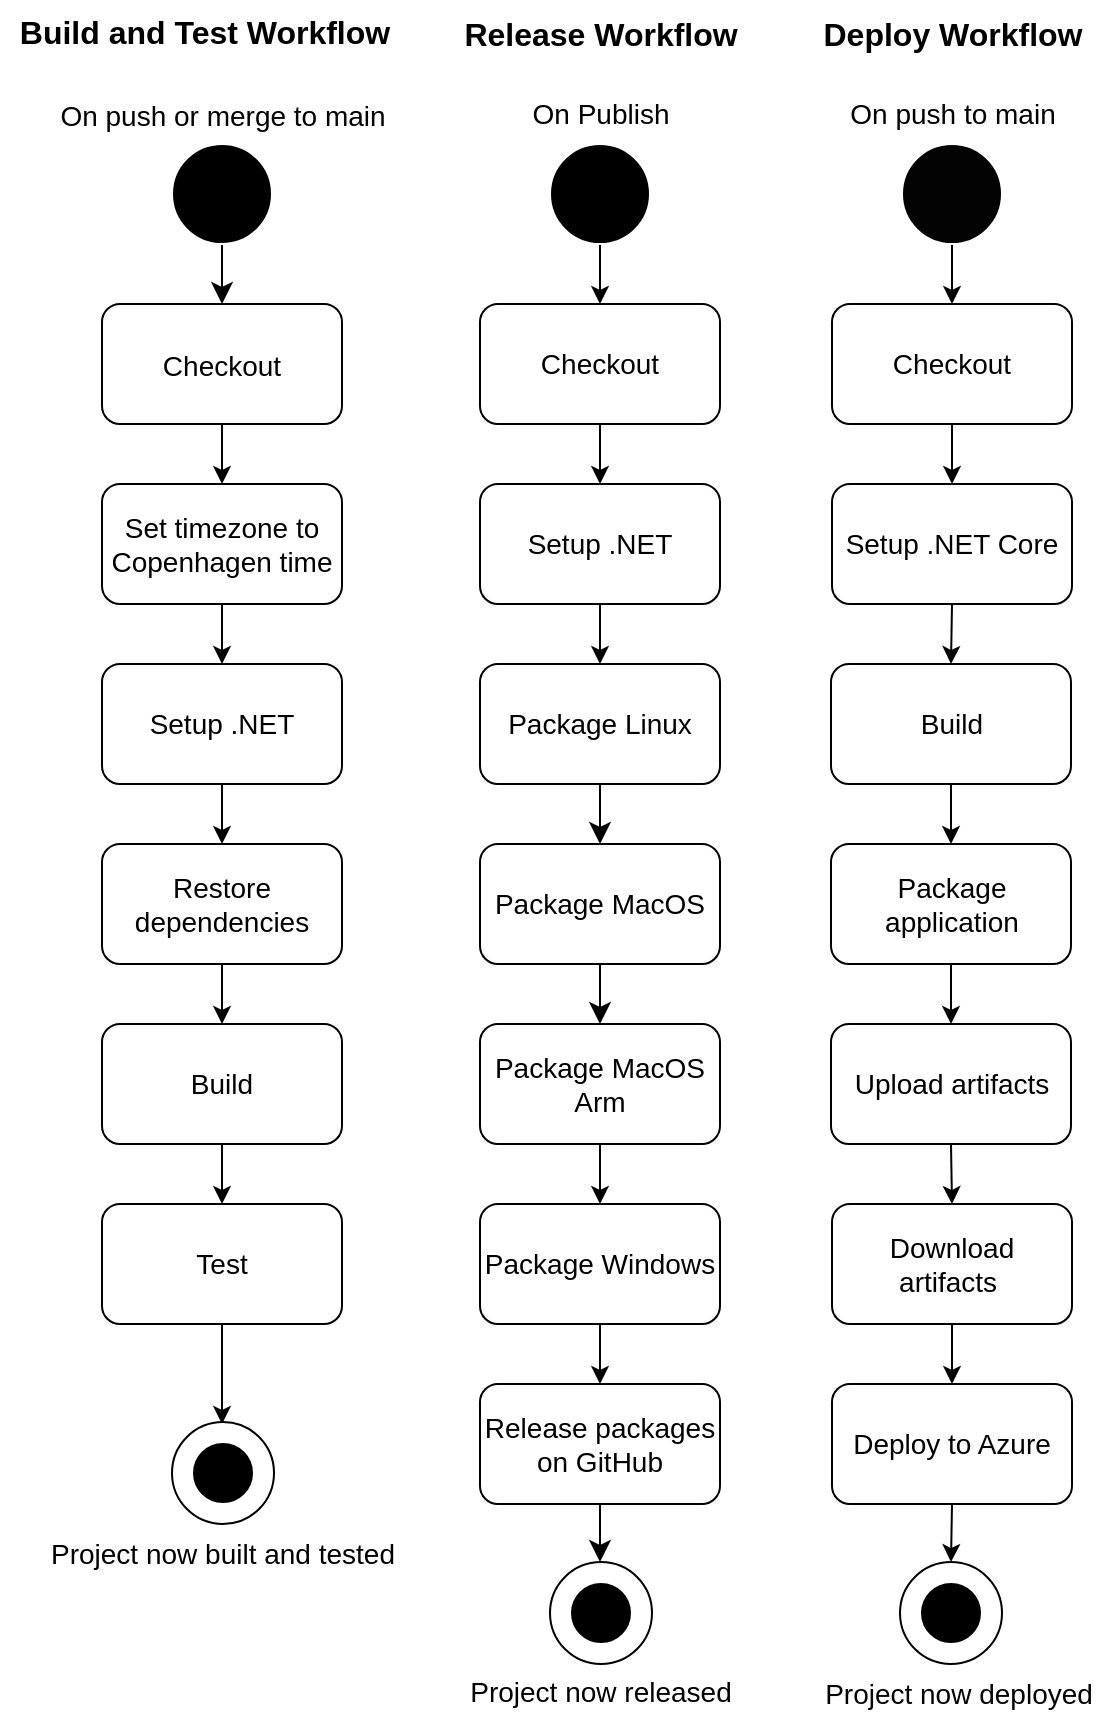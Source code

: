 <mxfile version="22.1.11" type="device">
  <diagram name="Page-1" id="1We8LXtxVTbrfOdKRrKp">
    <mxGraphModel dx="3585" dy="1950" grid="1" gridSize="10" guides="1" tooltips="1" connect="1" arrows="1" fold="1" page="1" pageScale="1" pageWidth="850" pageHeight="1100" background="none" math="0" shadow="0">
      <root>
        <mxCell id="0" />
        <mxCell id="1" parent="0" />
        <mxCell id="9VNsDLRpWDY7XI8XTGZ6-4" style="edgeStyle=orthogonalEdgeStyle;rounded=0;orthogonalLoop=1;jettySize=auto;html=1;exitX=0.5;exitY=1;exitDx=0;exitDy=0;entryX=0.5;entryY=0;entryDx=0;entryDy=0;strokeColor=#000000;" parent="1" source="9VNsDLRpWDY7XI8XTGZ6-1" target="9VNsDLRpWDY7XI8XTGZ6-3" edge="1">
          <mxGeometry relative="1" as="geometry" />
        </mxCell>
        <mxCell id="9VNsDLRpWDY7XI8XTGZ6-1" value="" style="ellipse;whiteSpace=wrap;html=1;aspect=fixed;strokeColor=#FFFFFF;fillColor=#000000;" parent="1" vertex="1">
          <mxGeometry x="485" y="130" width="50" height="50" as="geometry" />
        </mxCell>
        <mxCell id="9VNsDLRpWDY7XI8XTGZ6-7" style="edgeStyle=orthogonalEdgeStyle;rounded=0;orthogonalLoop=1;jettySize=auto;html=1;exitX=0.5;exitY=1;exitDx=0;exitDy=0;entryX=0.5;entryY=0;entryDx=0;entryDy=0;strokeColor=#FFFFFF;" parent="1" source="9VNsDLRpWDY7XI8XTGZ6-3" target="9VNsDLRpWDY7XI8XTGZ6-5" edge="1">
          <mxGeometry relative="1" as="geometry" />
        </mxCell>
        <mxCell id="9VNsDLRpWDY7XI8XTGZ6-3" value="&lt;font style=&quot;font-size: 14px;&quot;&gt;Checkout&lt;/font&gt;" style="rounded=1;whiteSpace=wrap;html=1;fillColor=#FFFFFF;strokeColor=#000000;" parent="1" vertex="1">
          <mxGeometry x="450" y="210" width="120" height="60" as="geometry" />
        </mxCell>
        <mxCell id="9VNsDLRpWDY7XI8XTGZ6-9" style="edgeStyle=orthogonalEdgeStyle;rounded=0;orthogonalLoop=1;jettySize=auto;html=1;exitX=0.5;exitY=1;exitDx=0;exitDy=0;strokeColor=#030303;" parent="1" source="9VNsDLRpWDY7XI8XTGZ6-5" edge="1">
          <mxGeometry relative="1" as="geometry">
            <mxPoint x="510" y="390" as="targetPoint" />
            <Array as="points">
              <mxPoint x="510" y="380" />
              <mxPoint x="510" y="380" />
            </Array>
          </mxGeometry>
        </mxCell>
        <mxCell id="URFNs4tsNOO0qyosWPud-2" value="" style="edgeStyle=orthogonalEdgeStyle;rounded=0;orthogonalLoop=1;jettySize=auto;html=1;endArrow=none;endFill=0;startArrow=classic;startFill=1;" parent="1" source="9VNsDLRpWDY7XI8XTGZ6-5" target="9VNsDLRpWDY7XI8XTGZ6-3" edge="1">
          <mxGeometry relative="1" as="geometry" />
        </mxCell>
        <mxCell id="9VNsDLRpWDY7XI8XTGZ6-5" value="&lt;font style=&quot;font-size: 14px;&quot;&gt;Setup .NET&lt;br&gt;&lt;/font&gt;" style="rounded=1;whiteSpace=wrap;html=1;fillColor=#FFFFFF;strokeColor=#000000;" parent="1" vertex="1">
          <mxGeometry x="450" y="300" width="120" height="60" as="geometry" />
        </mxCell>
        <mxCell id="9VNsDLRpWDY7XI8XTGZ6-6" value="&lt;span style=&quot;font-size: 14px;&quot;&gt;On Publish&lt;/span&gt;" style="text;html=1;align=center;verticalAlign=middle;resizable=0;points=[];autosize=1;strokeColor=none;fillColor=none;" parent="1" vertex="1">
          <mxGeometry x="465" y="100" width="90" height="30" as="geometry" />
        </mxCell>
        <mxCell id="9VNsDLRpWDY7XI8XTGZ6-11" style="edgeStyle=orthogonalEdgeStyle;rounded=0;orthogonalLoop=1;jettySize=auto;html=1;exitX=0.5;exitY=1;exitDx=0;exitDy=0;entryX=0.5;entryY=0;entryDx=0;entryDy=0;strokeColor=#030303;" parent="1" source="9VNsDLRpWDY7XI8XTGZ6-8" target="9VNsDLRpWDY7XI8XTGZ6-10" edge="1">
          <mxGeometry relative="1" as="geometry" />
        </mxCell>
        <mxCell id="9VNsDLRpWDY7XI8XTGZ6-8" value="&lt;font style=&quot;font-size: 14px;&quot;&gt;Package MacOS Arm&lt;br&gt;&lt;/font&gt;" style="rounded=1;whiteSpace=wrap;html=1;fillColor=#FFFFFF;strokeColor=#000000;" parent="1" vertex="1">
          <mxGeometry x="450" y="570" width="120" height="60" as="geometry" />
        </mxCell>
        <mxCell id="9VNsDLRpWDY7XI8XTGZ6-15" style="edgeStyle=orthogonalEdgeStyle;rounded=0;orthogonalLoop=1;jettySize=auto;html=1;exitX=0.5;exitY=1;exitDx=0;exitDy=0;entryX=0.5;entryY=0;entryDx=0;entryDy=0;strokeColor=#030303;" parent="1" source="9VNsDLRpWDY7XI8XTGZ6-10" target="b5msubpQONi49HggXn7n-6" edge="1">
          <mxGeometry relative="1" as="geometry" />
        </mxCell>
        <mxCell id="9VNsDLRpWDY7XI8XTGZ6-10" value="&lt;font style=&quot;font-size: 14px;&quot;&gt;Package Windows&lt;/font&gt;" style="rounded=1;whiteSpace=wrap;html=1;fillColor=#FFFFFF;strokeColor=#000000;" parent="1" vertex="1">
          <mxGeometry x="450" y="660" width="120" height="60" as="geometry" />
        </mxCell>
        <mxCell id="9VNsDLRpWDY7XI8XTGZ6-16" value="&lt;font style=&quot;font-size: 14px;&quot;&gt;Project now released&lt;/font&gt;" style="text;html=1;align=center;verticalAlign=middle;resizable=0;points=[];autosize=1;strokeColor=none;fillColor=none;" parent="1" vertex="1">
          <mxGeometry x="430" y="889" width="160" height="30" as="geometry" />
        </mxCell>
        <mxCell id="URFNs4tsNOO0qyosWPud-1" value="&lt;b&gt;&lt;font style=&quot;font-size: 16px;&quot;&gt;Release Workflow&lt;/font&gt;&lt;/b&gt;" style="text;html=1;align=center;verticalAlign=middle;resizable=0;points=[];autosize=1;strokeColor=none;fillColor=none;" parent="1" vertex="1">
          <mxGeometry x="430" y="60" width="160" height="30" as="geometry" />
        </mxCell>
        <mxCell id="9VNsDLRpWDY7XI8XTGZ6-17" style="edgeStyle=orthogonalEdgeStyle;rounded=0;orthogonalLoop=1;jettySize=auto;html=1;exitX=0.5;exitY=1;exitDx=0;exitDy=0;entryX=0.5;entryY=0;entryDx=0;entryDy=0;" parent="1" source="9VNsDLRpWDY7XI8XTGZ6-18" target="9VNsDLRpWDY7XI8XTGZ6-22" edge="1">
          <mxGeometry relative="1" as="geometry" />
        </mxCell>
        <mxCell id="9VNsDLRpWDY7XI8XTGZ6-18" value="" style="ellipse;whiteSpace=wrap;html=1;aspect=fixed;fillColor=#030303;strokeColor=#FFFFFF;" parent="1" vertex="1">
          <mxGeometry x="661" y="130" width="50" height="50" as="geometry" />
        </mxCell>
        <mxCell id="9VNsDLRpWDY7XI8XTGZ6-19" value="&lt;font style=&quot;font-size: 16px;&quot;&gt;&lt;b&gt;Deploy Workflow&lt;/b&gt;&lt;/font&gt;" style="text;html=1;align=center;verticalAlign=middle;resizable=0;points=[];autosize=1;strokeColor=none;fillColor=none;" parent="1" vertex="1">
          <mxGeometry x="612" y="59" width="148" height="31" as="geometry" />
        </mxCell>
        <mxCell id="9VNsDLRpWDY7XI8XTGZ6-20" value="&lt;font style=&quot;font-size: 14px;&quot;&gt;On push to main&lt;/font&gt;" style="text;html=1;align=center;verticalAlign=middle;resizable=0;points=[];autosize=1;strokeColor=none;fillColor=none;" parent="1" vertex="1">
          <mxGeometry x="621" y="100" width="130" height="30" as="geometry" />
        </mxCell>
        <mxCell id="9VNsDLRpWDY7XI8XTGZ6-21" style="edgeStyle=orthogonalEdgeStyle;rounded=0;orthogonalLoop=1;jettySize=auto;html=1;exitX=0.5;exitY=1;exitDx=0;exitDy=0;entryX=0.5;entryY=0;entryDx=0;entryDy=0;" parent="1" source="9VNsDLRpWDY7XI8XTGZ6-22" target="9VNsDLRpWDY7XI8XTGZ6-24" edge="1">
          <mxGeometry relative="1" as="geometry" />
        </mxCell>
        <mxCell id="9VNsDLRpWDY7XI8XTGZ6-22" value="&lt;font style=&quot;font-size: 14px;&quot;&gt;Checkout&lt;/font&gt;" style="rounded=1;whiteSpace=wrap;html=1;fillColor=#FFFFFF;strokeColor=#000000;fontColor=#000000;" parent="1" vertex="1">
          <mxGeometry x="626" y="210" width="120" height="60" as="geometry" />
        </mxCell>
        <mxCell id="b5msubpQONi49HggXn7n-17" style="edgeStyle=orthogonalEdgeStyle;rounded=0;orthogonalLoop=1;jettySize=auto;html=1;exitX=0.5;exitY=1;exitDx=0;exitDy=0;entryX=0.5;entryY=0;entryDx=0;entryDy=0;" parent="1" source="9VNsDLRpWDY7XI8XTGZ6-24" target="9VNsDLRpWDY7XI8XTGZ6-26" edge="1">
          <mxGeometry relative="1" as="geometry" />
        </mxCell>
        <mxCell id="9VNsDLRpWDY7XI8XTGZ6-24" value="&lt;font style=&quot;font-size: 14px;&quot;&gt;Setup .NET Core&lt;br&gt;&lt;/font&gt;" style="rounded=1;whiteSpace=wrap;html=1;fillColor=#FFFFFF;strokeColor=#000000;fontColor=#000000;" parent="1" vertex="1">
          <mxGeometry x="626" y="300" width="120" height="60" as="geometry" />
        </mxCell>
        <mxCell id="b5msubpQONi49HggXn7n-16" style="edgeStyle=orthogonalEdgeStyle;rounded=0;orthogonalLoop=1;jettySize=auto;html=1;exitX=0.5;exitY=1;exitDx=0;exitDy=0;" parent="1" source="9VNsDLRpWDY7XI8XTGZ6-26" target="b5msubpQONi49HggXn7n-8" edge="1">
          <mxGeometry relative="1" as="geometry" />
        </mxCell>
        <mxCell id="9VNsDLRpWDY7XI8XTGZ6-26" value="&lt;font color=&quot;#000000&quot; style=&quot;font-size: 14px;&quot;&gt;Build&lt;br&gt;&lt;/font&gt;" style="rounded=1;whiteSpace=wrap;html=1;fillColor=#FFFFFF;strokeColor=#000000;fontColor=#FFFFFF;" parent="1" vertex="1">
          <mxGeometry x="625.5" y="390" width="120" height="60" as="geometry" />
        </mxCell>
        <mxCell id="9VNsDLRpWDY7XI8XTGZ6-28" value="&lt;font color=&quot;#030303&quot; style=&quot;font-size: 14px;&quot;&gt;Project now deployed&lt;br&gt;&lt;/font&gt;" style="text;html=1;align=center;verticalAlign=middle;resizable=0;points=[];autosize=1;strokeColor=none;fillColor=none;fontColor=#FFFFFF;" parent="1" vertex="1">
          <mxGeometry x="612" y="890" width="153" height="29" as="geometry" />
        </mxCell>
        <mxCell id="9VNsDLRpWDY7XI8XTGZ6-29" value="" style="ellipse;whiteSpace=wrap;html=1;aspect=fixed;fontSize=16;fillColor=#000000;strokeColor=#F7F7F7;" parent="1" vertex="1">
          <mxGeometry x="296" y="130" width="50" height="50" as="geometry" />
        </mxCell>
        <mxCell id="9VNsDLRpWDY7XI8XTGZ6-30" style="edgeStyle=none;curved=1;rounded=0;orthogonalLoop=1;jettySize=auto;html=1;exitX=0.5;exitY=1;exitDx=0;exitDy=0;entryX=0.5;entryY=0;entryDx=0;entryDy=0;fontSize=12;startSize=8;endSize=8;strokeColor=#000000;" parent="1" source="9VNsDLRpWDY7XI8XTGZ6-31" target="9VNsDLRpWDY7XI8XTGZ6-33" edge="1">
          <mxGeometry relative="1" as="geometry" />
        </mxCell>
        <mxCell id="9VNsDLRpWDY7XI8XTGZ6-31" value="" style="ellipse;whiteSpace=wrap;html=1;aspect=fixed;fontSize=16;fillColor=#000000;strokeColor=#FFFFFF;" parent="1" vertex="1">
          <mxGeometry x="296" y="130" width="50" height="50" as="geometry" />
        </mxCell>
        <mxCell id="9VNsDLRpWDY7XI8XTGZ6-32" style="edgeStyle=orthogonalEdgeStyle;rounded=0;orthogonalLoop=1;jettySize=auto;html=1;exitX=0.5;exitY=1;exitDx=0;exitDy=0;entryX=0.5;entryY=0;entryDx=0;entryDy=0;strokeColor=#000000;" parent="1" source="9VNsDLRpWDY7XI8XTGZ6-33" target="9VNsDLRpWDY7XI8XTGZ6-37" edge="1">
          <mxGeometry relative="1" as="geometry" />
        </mxCell>
        <mxCell id="9VNsDLRpWDY7XI8XTGZ6-33" value="&lt;font style=&quot;font-size: 14px;&quot;&gt;Checkout&lt;/font&gt;&lt;font style=&quot;font-size: 14px;&quot;&gt;&lt;br&gt;&lt;/font&gt;" style="rounded=1;whiteSpace=wrap;html=1;fontSize=16;strokeColor=#000000;fillColor=#FFFFFF;" parent="1" vertex="1">
          <mxGeometry x="261" y="210" width="120" height="60" as="geometry" />
        </mxCell>
        <mxCell id="9VNsDLRpWDY7XI8XTGZ6-34" value="&lt;div&gt;&lt;font color=&quot;#000000&quot;&gt;&lt;b&gt;Build and Test Workflow&lt;/b&gt;&lt;/font&gt;&lt;/div&gt;" style="text;html=1;align=center;verticalAlign=middle;resizable=0;points=[];autosize=1;strokeColor=none;fillColor=none;fontSize=16;fontColor=#FAFAFA;fontStyle=0" parent="1" vertex="1">
          <mxGeometry x="210" y="58" width="203" height="31" as="geometry" />
        </mxCell>
        <mxCell id="9VNsDLRpWDY7XI8XTGZ6-35" value="&lt;font color=&quot;#000000&quot; style=&quot;font-size: 14px;&quot;&gt;On push or merge to main&lt;br&gt;&lt;/font&gt;" style="text;html=1;align=center;verticalAlign=middle;resizable=0;points=[];autosize=1;strokeColor=none;fillColor=none;fontSize=16;fontColor=#EDEDED;" parent="1" vertex="1">
          <mxGeometry x="226" y="100" width="190" height="30" as="geometry" />
        </mxCell>
        <mxCell id="9VNsDLRpWDY7XI8XTGZ6-36" style="edgeStyle=orthogonalEdgeStyle;rounded=0;orthogonalLoop=1;jettySize=auto;html=1;exitX=0.5;exitY=1;exitDx=0;exitDy=0;entryX=0.5;entryY=0;entryDx=0;entryDy=0;strokeColor=#000000;" parent="1" source="9VNsDLRpWDY7XI8XTGZ6-37" target="9VNsDLRpWDY7XI8XTGZ6-39" edge="1">
          <mxGeometry relative="1" as="geometry" />
        </mxCell>
        <mxCell id="9VNsDLRpWDY7XI8XTGZ6-37" value="&lt;span style=&quot;font-size: 14px;&quot;&gt;Set timezone to Copenhagen time&lt;/span&gt;" style="rounded=1;whiteSpace=wrap;html=1;strokeColor=#000000;fillColor=#FFFFFF;" parent="1" vertex="1">
          <mxGeometry x="261" y="300" width="120" height="60" as="geometry" />
        </mxCell>
        <mxCell id="9VNsDLRpWDY7XI8XTGZ6-38" style="edgeStyle=orthogonalEdgeStyle;rounded=0;orthogonalLoop=1;jettySize=auto;html=1;exitX=0.5;exitY=1;exitDx=0;exitDy=0;entryX=0.5;entryY=0;entryDx=0;entryDy=0;strokeColor=#000000;" parent="1" source="9VNsDLRpWDY7XI8XTGZ6-39" target="9VNsDLRpWDY7XI8XTGZ6-41" edge="1">
          <mxGeometry relative="1" as="geometry" />
        </mxCell>
        <mxCell id="9VNsDLRpWDY7XI8XTGZ6-39" value="&lt;span style=&quot;font-size: 14px;&quot;&gt;Setup .NET&lt;/span&gt;" style="rounded=1;whiteSpace=wrap;html=1;strokeColor=#000000;fillColor=#FFFFFF;" parent="1" vertex="1">
          <mxGeometry x="261" y="390" width="120" height="60" as="geometry" />
        </mxCell>
        <mxCell id="9VNsDLRpWDY7XI8XTGZ6-40" style="edgeStyle=orthogonalEdgeStyle;rounded=0;orthogonalLoop=1;jettySize=auto;html=1;exitX=0.5;exitY=1;exitDx=0;exitDy=0;entryX=0.5;entryY=0;entryDx=0;entryDy=0;strokeColor=#000000;" parent="1" source="9VNsDLRpWDY7XI8XTGZ6-41" target="9VNsDLRpWDY7XI8XTGZ6-43" edge="1">
          <mxGeometry relative="1" as="geometry" />
        </mxCell>
        <mxCell id="9VNsDLRpWDY7XI8XTGZ6-41" value="&lt;font style=&quot;font-size: 14px;&quot;&gt;Restore dependencies&lt;/font&gt;&lt;font style=&quot;font-size: 14px;&quot;&gt;&lt;br&gt;&lt;/font&gt;" style="rounded=1;whiteSpace=wrap;html=1;fillColor=#FFFFFF;strokeColor=#000000;" parent="1" vertex="1">
          <mxGeometry x="261" y="480" width="120" height="60" as="geometry" />
        </mxCell>
        <mxCell id="9VNsDLRpWDY7XI8XTGZ6-42" style="edgeStyle=orthogonalEdgeStyle;rounded=0;orthogonalLoop=1;jettySize=auto;html=1;exitX=0.5;exitY=1;exitDx=0;exitDy=0;entryX=0.5;entryY=0;entryDx=0;entryDy=0;strokeColor=#000000;" parent="1" source="9VNsDLRpWDY7XI8XTGZ6-43" target="9VNsDLRpWDY7XI8XTGZ6-45" edge="1">
          <mxGeometry relative="1" as="geometry" />
        </mxCell>
        <mxCell id="9VNsDLRpWDY7XI8XTGZ6-43" value="&lt;font style=&quot;font-size: 14px;&quot;&gt;Build&lt;/font&gt;" style="rounded=1;whiteSpace=wrap;html=1;strokeColor=#000000;fillColor=#FFFFFF;" parent="1" vertex="1">
          <mxGeometry x="261" y="570" width="120" height="60" as="geometry" />
        </mxCell>
        <mxCell id="9VNsDLRpWDY7XI8XTGZ6-44" style="edgeStyle=orthogonalEdgeStyle;rounded=0;orthogonalLoop=1;jettySize=auto;html=1;exitX=0.5;exitY=1;exitDx=0;exitDy=0;entryX=0.5;entryY=0;entryDx=0;entryDy=0;strokeColor=#000000;" parent="1" source="9VNsDLRpWDY7XI8XTGZ6-45" edge="1">
          <mxGeometry relative="1" as="geometry">
            <mxPoint x="321" y="770" as="targetPoint" />
          </mxGeometry>
        </mxCell>
        <mxCell id="9VNsDLRpWDY7XI8XTGZ6-45" value="&lt;span style=&quot;font-size: 14px;&quot;&gt;Test&lt;/span&gt;" style="rounded=1;whiteSpace=wrap;html=1;strokeColor=#000000;fillColor=#FFFFFF;" parent="1" vertex="1">
          <mxGeometry x="261" y="660" width="120" height="60" as="geometry" />
        </mxCell>
        <mxCell id="9VNsDLRpWDY7XI8XTGZ6-47" value="&lt;font style=&quot;font-size: 14px;&quot;&gt;Project now built and tested&lt;/font&gt;" style="text;html=1;align=center;verticalAlign=middle;resizable=0;points=[];autosize=1;strokeColor=none;fillColor=none;" parent="1" vertex="1">
          <mxGeometry x="225" y="820" width="192" height="29" as="geometry" />
        </mxCell>
        <mxCell id="b5msubpQONi49HggXn7n-4" style="edgeStyle=none;curved=1;rounded=0;orthogonalLoop=1;jettySize=auto;html=1;exitX=0.5;exitY=1;exitDx=0;exitDy=0;entryX=0.5;entryY=0;entryDx=0;entryDy=0;fontSize=12;startSize=8;endSize=8;" parent="1" source="b5msubpQONi49HggXn7n-1" target="b5msubpQONi49HggXn7n-2" edge="1">
          <mxGeometry relative="1" as="geometry" />
        </mxCell>
        <mxCell id="b5msubpQONi49HggXn7n-1" value="&lt;font style=&quot;font-size: 14px;&quot;&gt;Package Linux&lt;br&gt;&lt;/font&gt;" style="rounded=1;whiteSpace=wrap;html=1;fillColor=#FFFFFF;strokeColor=#000000;" parent="1" vertex="1">
          <mxGeometry x="450" y="390" width="120" height="60" as="geometry" />
        </mxCell>
        <mxCell id="b5msubpQONi49HggXn7n-5" style="edgeStyle=none;curved=1;rounded=0;orthogonalLoop=1;jettySize=auto;html=1;exitX=0.5;exitY=1;exitDx=0;exitDy=0;entryX=0.5;entryY=0;entryDx=0;entryDy=0;fontSize=12;startSize=8;endSize=8;" parent="1" source="b5msubpQONi49HggXn7n-2" target="9VNsDLRpWDY7XI8XTGZ6-8" edge="1">
          <mxGeometry relative="1" as="geometry" />
        </mxCell>
        <mxCell id="b5msubpQONi49HggXn7n-2" value="&lt;font style=&quot;font-size: 14px;&quot;&gt;Package MacOS&lt;br&gt;&lt;/font&gt;" style="rounded=1;whiteSpace=wrap;html=1;fillColor=#FFFFFF;strokeColor=#000000;" parent="1" vertex="1">
          <mxGeometry x="450" y="480" width="120" height="60" as="geometry" />
        </mxCell>
        <mxCell id="b5msubpQONi49HggXn7n-7" style="edgeStyle=none;curved=1;rounded=0;orthogonalLoop=1;jettySize=auto;html=1;exitX=0.5;exitY=1;exitDx=0;exitDy=0;entryX=0.5;entryY=0;entryDx=0;entryDy=0;fontSize=12;startSize=8;endSize=8;" parent="1" source="b5msubpQONi49HggXn7n-6" edge="1">
          <mxGeometry relative="1" as="geometry">
            <mxPoint x="510" y="839" as="targetPoint" />
          </mxGeometry>
        </mxCell>
        <mxCell id="b5msubpQONi49HggXn7n-6" value="&lt;span style=&quot;font-size: 14px;&quot;&gt;Release packages on GitHub&lt;/span&gt;" style="rounded=1;whiteSpace=wrap;html=1;fillColor=#FFFFFF;strokeColor=#000000;" parent="1" vertex="1">
          <mxGeometry x="450" y="750" width="120" height="60" as="geometry" />
        </mxCell>
        <mxCell id="b5msubpQONi49HggXn7n-15" style="edgeStyle=orthogonalEdgeStyle;rounded=0;orthogonalLoop=1;jettySize=auto;html=1;exitX=0.5;exitY=1;exitDx=0;exitDy=0;entryX=0.5;entryY=0;entryDx=0;entryDy=0;" parent="1" source="b5msubpQONi49HggXn7n-8" target="b5msubpQONi49HggXn7n-9" edge="1">
          <mxGeometry relative="1" as="geometry" />
        </mxCell>
        <mxCell id="b5msubpQONi49HggXn7n-8" value="&lt;font style=&quot;font-size: 14px;&quot; color=&quot;#000000&quot;&gt;Package application&lt;/font&gt;" style="rounded=1;whiteSpace=wrap;html=1;fillColor=#FFFFFF;strokeColor=#000000;fontColor=#FFFFFF;" parent="1" vertex="1">
          <mxGeometry x="625.5" y="480" width="120" height="60" as="geometry" />
        </mxCell>
        <mxCell id="b5msubpQONi49HggXn7n-14" style="edgeStyle=orthogonalEdgeStyle;rounded=0;orthogonalLoop=1;jettySize=auto;html=1;exitX=0.5;exitY=1;exitDx=0;exitDy=0;entryX=0.5;entryY=0;entryDx=0;entryDy=0;" parent="1" source="b5msubpQONi49HggXn7n-9" target="b5msubpQONi49HggXn7n-10" edge="1">
          <mxGeometry relative="1" as="geometry" />
        </mxCell>
        <mxCell id="b5msubpQONi49HggXn7n-9" value="&lt;font color=&quot;#000000&quot; style=&quot;font-size: 14px;&quot;&gt;Upload artifacts&lt;br&gt;&lt;/font&gt;" style="rounded=1;whiteSpace=wrap;html=1;fillColor=#FFFFFF;strokeColor=#000000;fontColor=#FFFFFF;" parent="1" vertex="1">
          <mxGeometry x="625.5" y="570" width="120" height="60" as="geometry" />
        </mxCell>
        <mxCell id="b5msubpQONi49HggXn7n-13" style="edgeStyle=orthogonalEdgeStyle;rounded=0;orthogonalLoop=1;jettySize=auto;html=1;exitX=0.5;exitY=1;exitDx=0;exitDy=0;entryX=0.5;entryY=0;entryDx=0;entryDy=0;" parent="1" source="b5msubpQONi49HggXn7n-10" target="b5msubpQONi49HggXn7n-11" edge="1">
          <mxGeometry relative="1" as="geometry" />
        </mxCell>
        <mxCell id="b5msubpQONi49HggXn7n-10" value="&lt;font color=&quot;#000000&quot; style=&quot;font-size: 14px;&quot;&gt;Download artifacts&amp;nbsp;&lt;br&gt;&lt;/font&gt;" style="rounded=1;whiteSpace=wrap;html=1;fillColor=#FFFFFF;strokeColor=#000000;fontColor=#FFFFFF;" parent="1" vertex="1">
          <mxGeometry x="626" y="660" width="120" height="60" as="geometry" />
        </mxCell>
        <mxCell id="b5msubpQONi49HggXn7n-12" style="edgeStyle=orthogonalEdgeStyle;rounded=0;orthogonalLoop=1;jettySize=auto;html=1;exitX=0.5;exitY=1;exitDx=0;exitDy=0;entryX=0.5;entryY=0;entryDx=0;entryDy=0;" parent="1" source="b5msubpQONi49HggXn7n-11" target="KaK2cn12pbw8GmOEs1QB-1" edge="1">
          <mxGeometry relative="1" as="geometry" />
        </mxCell>
        <mxCell id="b5msubpQONi49HggXn7n-11" value="&lt;font color=&quot;#000000&quot; style=&quot;font-size: 14px;&quot;&gt;Deploy to Azure&lt;br&gt;&lt;/font&gt;" style="rounded=1;whiteSpace=wrap;html=1;fillColor=#FFFFFF;strokeColor=#000000;fontColor=#FFFFFF;" parent="1" vertex="1">
          <mxGeometry x="626" y="750" width="120" height="60" as="geometry" />
        </mxCell>
        <mxCell id="KaK2cn12pbw8GmOEs1QB-1" value="" style="ellipse;whiteSpace=wrap;html=1;aspect=fixed;" vertex="1" parent="1">
          <mxGeometry x="660" y="839" width="51" height="51" as="geometry" />
        </mxCell>
        <mxCell id="9VNsDLRpWDY7XI8XTGZ6-27" value="" style="ellipse;whiteSpace=wrap;html=1;aspect=fixed;strokeColor=#FFFFFF;fillColor=#000000;" parent="1" vertex="1">
          <mxGeometry x="670" y="849" width="31" height="31" as="geometry" />
        </mxCell>
        <mxCell id="KaK2cn12pbw8GmOEs1QB-2" value="" style="ellipse;whiteSpace=wrap;html=1;aspect=fixed;" vertex="1" parent="1">
          <mxGeometry x="485" y="839" width="51" height="51" as="geometry" />
        </mxCell>
        <mxCell id="KaK2cn12pbw8GmOEs1QB-3" value="" style="ellipse;whiteSpace=wrap;html=1;aspect=fixed;strokeColor=#FFFFFF;fillColor=#000000;" vertex="1" parent="1">
          <mxGeometry x="495" y="849" width="31" height="31" as="geometry" />
        </mxCell>
        <mxCell id="KaK2cn12pbw8GmOEs1QB-6" value="" style="ellipse;whiteSpace=wrap;html=1;aspect=fixed;" vertex="1" parent="1">
          <mxGeometry x="296" y="769" width="51" height="51" as="geometry" />
        </mxCell>
        <mxCell id="KaK2cn12pbw8GmOEs1QB-7" value="" style="ellipse;whiteSpace=wrap;html=1;aspect=fixed;strokeColor=#FFFFFF;fillColor=#000000;" vertex="1" parent="1">
          <mxGeometry x="306" y="779" width="31" height="31" as="geometry" />
        </mxCell>
      </root>
    </mxGraphModel>
  </diagram>
</mxfile>
